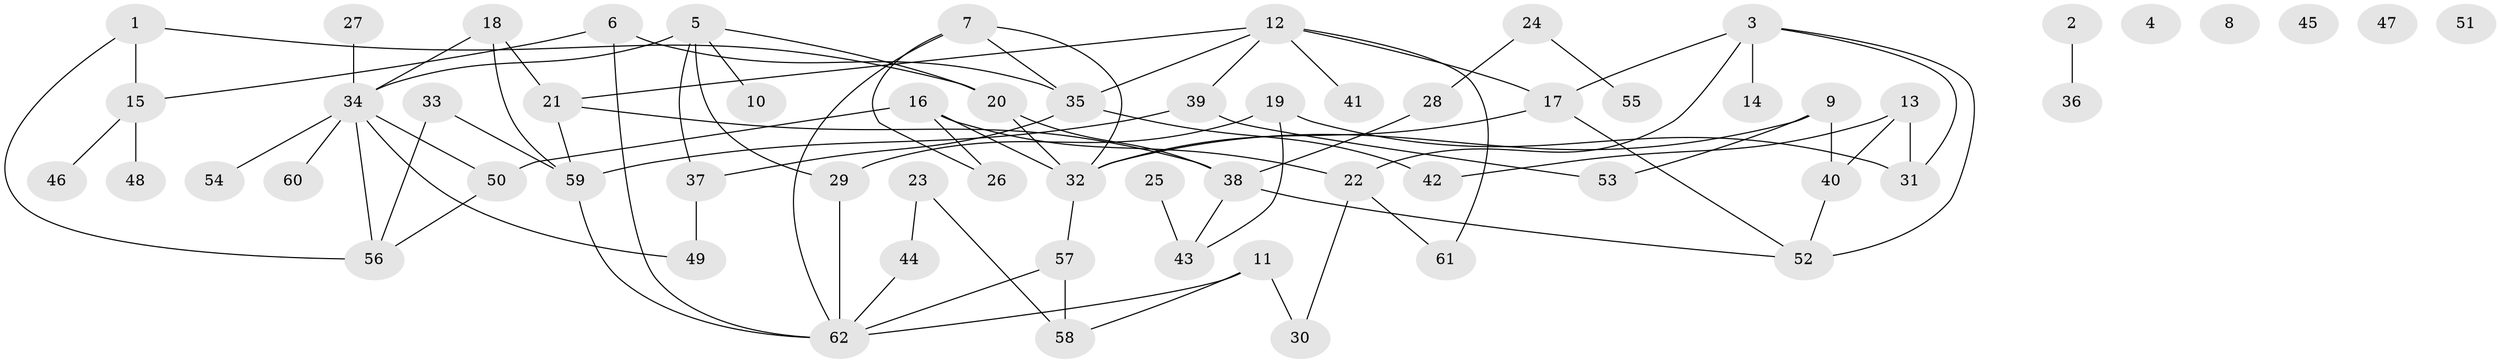 // coarse degree distribution, {5: 0.14285714285714285, 0: 0.14285714285714285, 7: 0.047619047619047616, 9: 0.023809523809523808, 4: 0.11904761904761904, 1: 0.21428571428571427, 3: 0.09523809523809523, 8: 0.047619047619047616, 2: 0.16666666666666666}
// Generated by graph-tools (version 1.1) at 2025/23/03/03/25 07:23:24]
// undirected, 62 vertices, 85 edges
graph export_dot {
graph [start="1"]
  node [color=gray90,style=filled];
  1;
  2;
  3;
  4;
  5;
  6;
  7;
  8;
  9;
  10;
  11;
  12;
  13;
  14;
  15;
  16;
  17;
  18;
  19;
  20;
  21;
  22;
  23;
  24;
  25;
  26;
  27;
  28;
  29;
  30;
  31;
  32;
  33;
  34;
  35;
  36;
  37;
  38;
  39;
  40;
  41;
  42;
  43;
  44;
  45;
  46;
  47;
  48;
  49;
  50;
  51;
  52;
  53;
  54;
  55;
  56;
  57;
  58;
  59;
  60;
  61;
  62;
  1 -- 15;
  1 -- 20;
  1 -- 56;
  2 -- 36;
  3 -- 14;
  3 -- 17;
  3 -- 22;
  3 -- 31;
  3 -- 52;
  5 -- 10;
  5 -- 20;
  5 -- 29;
  5 -- 34;
  5 -- 37;
  6 -- 15;
  6 -- 35;
  6 -- 62;
  7 -- 26;
  7 -- 32;
  7 -- 35;
  7 -- 62;
  9 -- 32;
  9 -- 40;
  9 -- 53;
  11 -- 30;
  11 -- 58;
  11 -- 62;
  12 -- 17;
  12 -- 21;
  12 -- 35;
  12 -- 39;
  12 -- 41;
  12 -- 61;
  13 -- 31;
  13 -- 40;
  13 -- 42;
  15 -- 46;
  15 -- 48;
  16 -- 22;
  16 -- 26;
  16 -- 32;
  16 -- 50;
  17 -- 32;
  17 -- 52;
  18 -- 21;
  18 -- 34;
  18 -- 59;
  19 -- 29;
  19 -- 31;
  19 -- 43;
  20 -- 32;
  20 -- 38;
  21 -- 38;
  21 -- 59;
  22 -- 30;
  22 -- 61;
  23 -- 44;
  23 -- 58;
  24 -- 28;
  24 -- 55;
  25 -- 43;
  27 -- 34;
  28 -- 38;
  29 -- 62;
  32 -- 57;
  33 -- 56;
  33 -- 59;
  34 -- 49;
  34 -- 50;
  34 -- 54;
  34 -- 56;
  34 -- 60;
  35 -- 37;
  35 -- 42;
  37 -- 49;
  38 -- 43;
  38 -- 52;
  39 -- 53;
  39 -- 59;
  40 -- 52;
  44 -- 62;
  50 -- 56;
  57 -- 58;
  57 -- 62;
  59 -- 62;
}
